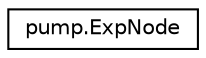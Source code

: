 digraph "Graphical Class Hierarchy"
{
  edge [fontname="Helvetica",fontsize="10",labelfontname="Helvetica",labelfontsize="10"];
  node [fontname="Helvetica",fontsize="10",shape=record];
  rankdir="LR";
  Node1 [label="pump.ExpNode",height=0.2,width=0.4,color="black", fillcolor="white", style="filled",URL="$classpump_1_1_exp_node.html"];
}
